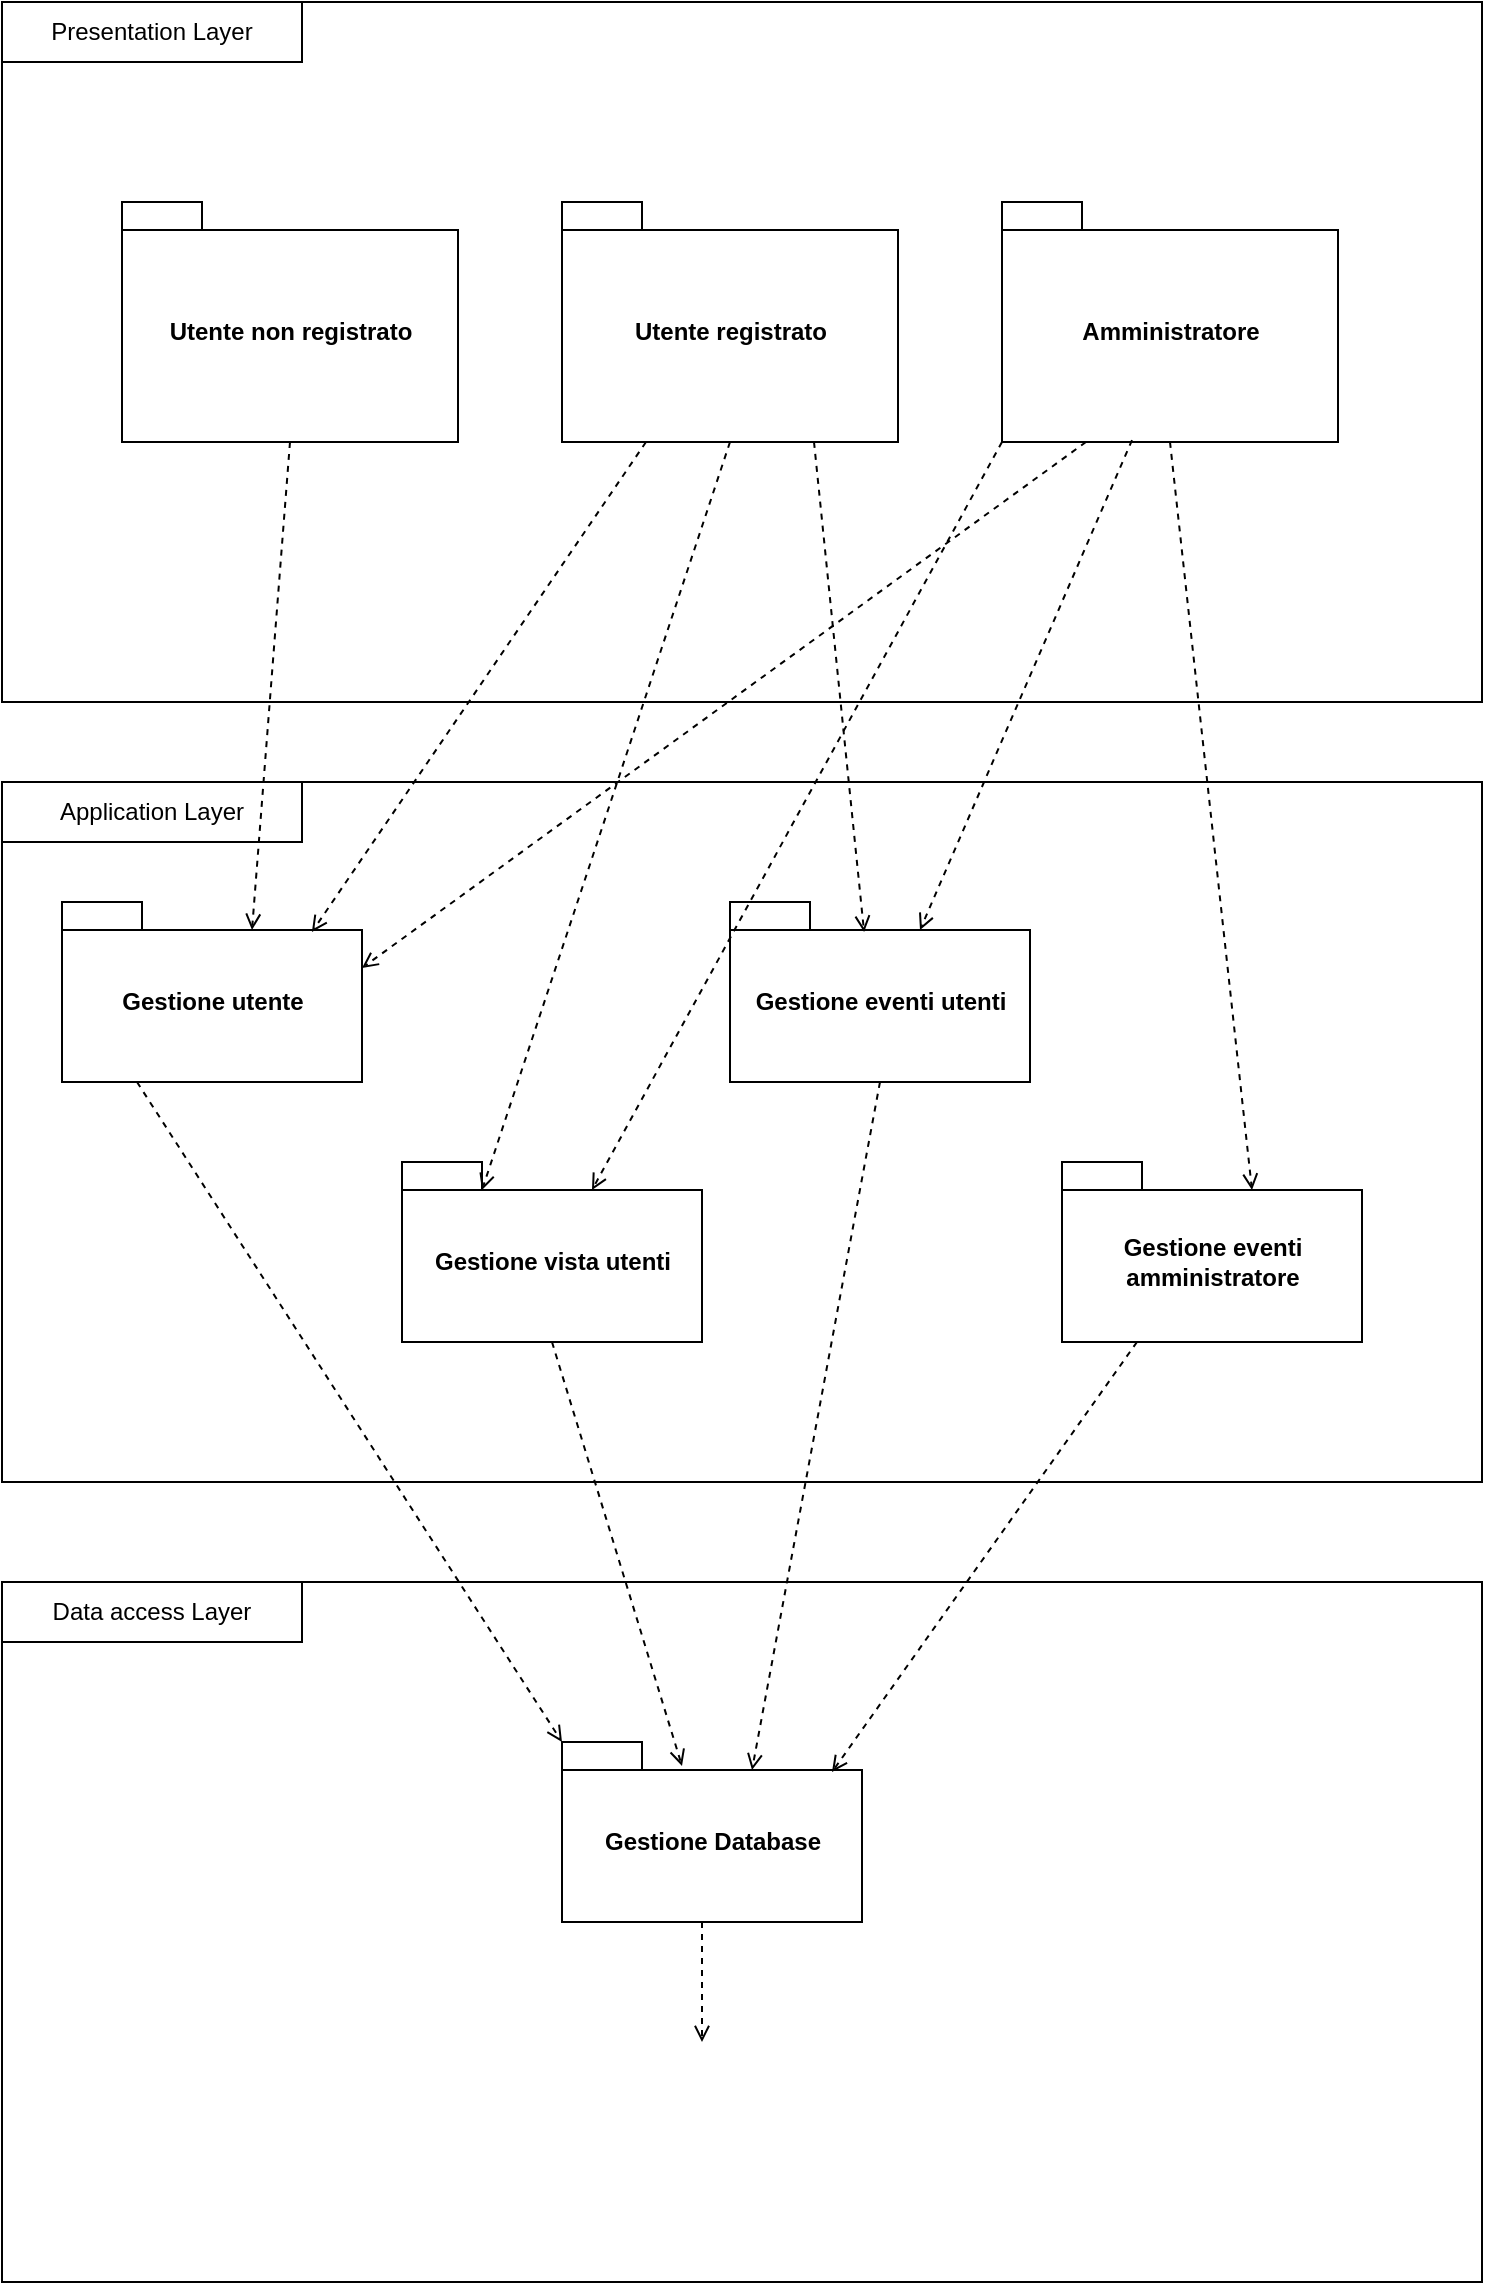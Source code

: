 <mxfile version="13.9.9" type="device"><diagram id="2bOtgWBLMwDfsu--Ifq_" name="Pagina-1"><mxGraphModel dx="946" dy="637" grid="1" gridSize="10" guides="1" tooltips="1" connect="1" arrows="1" fold="1" page="1" pageScale="1" pageWidth="827" pageHeight="1169" math="0" shadow="0"><root><mxCell id="0"/><mxCell id="1" parent="0"/><mxCell id="iXXm7eUMfLCrnOlwX4lA-1" value="" style="rounded=0;whiteSpace=wrap;html=1;" vertex="1" parent="1"><mxGeometry x="50" y="40" width="740" height="350" as="geometry"/></mxCell><mxCell id="iXXm7eUMfLCrnOlwX4lA-2" value="" style="rounded=0;whiteSpace=wrap;html=1;" vertex="1" parent="1"><mxGeometry x="50" y="430" width="740" height="350" as="geometry"/></mxCell><mxCell id="iXXm7eUMfLCrnOlwX4lA-3" value="" style="rounded=0;whiteSpace=wrap;html=1;" vertex="1" parent="1"><mxGeometry x="50" y="830" width="740" height="350" as="geometry"/></mxCell><mxCell id="iXXm7eUMfLCrnOlwX4lA-4" value="Presentation Layer" style="rounded=0;whiteSpace=wrap;html=1;" vertex="1" parent="1"><mxGeometry x="50" y="40" width="150" height="30" as="geometry"/></mxCell><mxCell id="iXXm7eUMfLCrnOlwX4lA-5" value="Application Layer" style="rounded=0;whiteSpace=wrap;html=1;" vertex="1" parent="1"><mxGeometry x="50" y="430" width="150" height="30" as="geometry"/></mxCell><mxCell id="iXXm7eUMfLCrnOlwX4lA-6" value="Data access Layer" style="rounded=0;whiteSpace=wrap;html=1;" vertex="1" parent="1"><mxGeometry x="50" y="830" width="150" height="30" as="geometry"/></mxCell><mxCell id="iXXm7eUMfLCrnOlwX4lA-7" value="Utente non registrato" style="shape=folder;fontStyle=1;spacingTop=10;tabWidth=40;tabHeight=14;tabPosition=left;html=1;" vertex="1" parent="1"><mxGeometry x="110" y="140" width="168" height="120" as="geometry"/></mxCell><mxCell id="iXXm7eUMfLCrnOlwX4lA-8" value="Utente registrato" style="shape=folder;fontStyle=1;spacingTop=10;tabWidth=40;tabHeight=14;tabPosition=left;html=1;" vertex="1" parent="1"><mxGeometry x="330" y="140" width="168" height="120" as="geometry"/></mxCell><mxCell id="iXXm7eUMfLCrnOlwX4lA-9" value="Amministratore" style="shape=folder;fontStyle=1;spacingTop=10;tabWidth=40;tabHeight=14;tabPosition=left;html=1;" vertex="1" parent="1"><mxGeometry x="550" y="140" width="168" height="120" as="geometry"/></mxCell><mxCell id="iXXm7eUMfLCrnOlwX4lA-10" value="Gestione utente" style="shape=folder;fontStyle=1;spacingTop=10;tabWidth=40;tabHeight=14;tabPosition=left;html=1;" vertex="1" parent="1"><mxGeometry x="80" y="490" width="150" height="90" as="geometry"/></mxCell><mxCell id="iXXm7eUMfLCrnOlwX4lA-11" value="Gestione vista utenti" style="shape=folder;fontStyle=1;spacingTop=10;tabWidth=40;tabHeight=14;tabPosition=left;html=1;" vertex="1" parent="1"><mxGeometry x="250" y="620" width="150" height="90" as="geometry"/></mxCell><mxCell id="iXXm7eUMfLCrnOlwX4lA-12" value="Gestione eventi utenti" style="shape=folder;fontStyle=1;spacingTop=10;tabWidth=40;tabHeight=14;tabPosition=left;html=1;" vertex="1" parent="1"><mxGeometry x="414" y="490" width="150" height="90" as="geometry"/></mxCell><mxCell id="iXXm7eUMfLCrnOlwX4lA-13" value="Gestione eventi&lt;br&gt;amministratore" style="shape=folder;fontStyle=1;spacingTop=10;tabWidth=40;tabHeight=14;tabPosition=left;html=1;" vertex="1" parent="1"><mxGeometry x="580" y="620" width="150" height="90" as="geometry"/></mxCell><mxCell id="iXXm7eUMfLCrnOlwX4lA-14" value="Gestione Database" style="shape=folder;fontStyle=1;spacingTop=10;tabWidth=40;tabHeight=14;tabPosition=left;html=1;" vertex="1" parent="1"><mxGeometry x="330" y="910" width="150" height="90" as="geometry"/></mxCell><mxCell id="iXXm7eUMfLCrnOlwX4lA-15" value="" style="endArrow=open;html=1;exitX=0.25;exitY=1;exitDx=0;exitDy=0;exitPerimeter=0;entryX=0;entryY=0;entryDx=0;entryDy=0;entryPerimeter=0;dashed=1;endFill=0;" edge="1" parent="1" source="iXXm7eUMfLCrnOlwX4lA-10" target="iXXm7eUMfLCrnOlwX4lA-14"><mxGeometry width="50" height="50" relative="1" as="geometry"><mxPoint x="390" y="820" as="sourcePoint"/><mxPoint x="440" y="770" as="targetPoint"/></mxGeometry></mxCell><mxCell id="iXXm7eUMfLCrnOlwX4lA-17" value="" style="endArrow=open;html=1;exitX=0.5;exitY=1;exitDx=0;exitDy=0;exitPerimeter=0;entryX=0.4;entryY=0.133;entryDx=0;entryDy=0;entryPerimeter=0;dashed=1;endFill=0;" edge="1" parent="1" source="iXXm7eUMfLCrnOlwX4lA-11" target="iXXm7eUMfLCrnOlwX4lA-14"><mxGeometry width="50" height="50" relative="1" as="geometry"><mxPoint x="127.5" y="590" as="sourcePoint"/><mxPoint x="340" y="920" as="targetPoint"/></mxGeometry></mxCell><mxCell id="iXXm7eUMfLCrnOlwX4lA-18" value="" style="endArrow=open;html=1;exitX=0.5;exitY=1;exitDx=0;exitDy=0;exitPerimeter=0;entryX=0;entryY=0;entryDx=95;entryDy=14;entryPerimeter=0;dashed=1;endFill=0;" edge="1" parent="1" source="iXXm7eUMfLCrnOlwX4lA-12" target="iXXm7eUMfLCrnOlwX4lA-14"><mxGeometry width="50" height="50" relative="1" as="geometry"><mxPoint x="137.5" y="600" as="sourcePoint"/><mxPoint x="350" y="930" as="targetPoint"/></mxGeometry></mxCell><mxCell id="iXXm7eUMfLCrnOlwX4lA-19" value="" style="endArrow=open;html=1;exitX=0.25;exitY=1;exitDx=0;exitDy=0;exitPerimeter=0;entryX=0.9;entryY=0.167;entryDx=0;entryDy=0;entryPerimeter=0;dashed=1;endFill=0;" edge="1" parent="1" source="iXXm7eUMfLCrnOlwX4lA-13" target="iXXm7eUMfLCrnOlwX4lA-14"><mxGeometry width="50" height="50" relative="1" as="geometry"><mxPoint x="147.5" y="610" as="sourcePoint"/><mxPoint x="360" y="940" as="targetPoint"/></mxGeometry></mxCell><mxCell id="iXXm7eUMfLCrnOlwX4lA-20" value="" style="endArrow=open;html=1;dashed=1;endFill=0;" edge="1" parent="1"><mxGeometry width="50" height="50" relative="1" as="geometry"><mxPoint x="400" y="1000" as="sourcePoint"/><mxPoint x="400" y="1060" as="targetPoint"/></mxGeometry></mxCell><mxCell id="iXXm7eUMfLCrnOlwX4lA-21" value="" style="endArrow=open;html=1;dashed=1;exitX=0.5;exitY=1;exitDx=0;exitDy=0;exitPerimeter=0;entryX=0;entryY=0;entryDx=95;entryDy=14;entryPerimeter=0;endFill=0;" edge="1" parent="1" source="iXXm7eUMfLCrnOlwX4lA-9" target="iXXm7eUMfLCrnOlwX4lA-13"><mxGeometry width="50" height="50" relative="1" as="geometry"><mxPoint x="380" y="490" as="sourcePoint"/><mxPoint x="430" y="440" as="targetPoint"/></mxGeometry></mxCell><mxCell id="iXXm7eUMfLCrnOlwX4lA-24" value="" style="endArrow=open;html=1;entryX=0;entryY=0;entryDx=95;entryDy=14;entryPerimeter=0;dashed=1;endFill=0;exitX=0.5;exitY=1;exitDx=0;exitDy=0;exitPerimeter=0;" edge="1" parent="1" source="iXXm7eUMfLCrnOlwX4lA-7" target="iXXm7eUMfLCrnOlwX4lA-10"><mxGeometry width="50" height="50" relative="1" as="geometry"><mxPoint x="250" y="400" as="sourcePoint"/><mxPoint x="390" y="970" as="targetPoint"/></mxGeometry></mxCell><mxCell id="iXXm7eUMfLCrnOlwX4lA-25" value="" style="endArrow=open;html=1;exitX=0.25;exitY=1;exitDx=0;exitDy=0;exitPerimeter=0;dashed=1;endFill=0;entryX=0.833;entryY=0.167;entryDx=0;entryDy=0;entryPerimeter=0;" edge="1" parent="1" source="iXXm7eUMfLCrnOlwX4lA-8" target="iXXm7eUMfLCrnOlwX4lA-10"><mxGeometry width="50" height="50" relative="1" as="geometry"><mxPoint x="187.5" y="650" as="sourcePoint"/><mxPoint x="400" y="980" as="targetPoint"/></mxGeometry></mxCell><mxCell id="iXXm7eUMfLCrnOlwX4lA-26" value="" style="endArrow=open;html=1;exitX=0.25;exitY=1;exitDx=0;exitDy=0;exitPerimeter=0;entryX=0;entryY=0;entryDx=150;entryDy=33;entryPerimeter=0;dashed=1;endFill=0;" edge="1" parent="1" source="iXXm7eUMfLCrnOlwX4lA-9" target="iXXm7eUMfLCrnOlwX4lA-10"><mxGeometry width="50" height="50" relative="1" as="geometry"><mxPoint x="197.5" y="660" as="sourcePoint"/><mxPoint x="410" y="990" as="targetPoint"/></mxGeometry></mxCell><mxCell id="iXXm7eUMfLCrnOlwX4lA-27" value="" style="endArrow=open;html=1;exitX=0.5;exitY=1;exitDx=0;exitDy=0;exitPerimeter=0;dashed=1;endFill=0;entryX=0;entryY=0;entryDx=40;entryDy=14;entryPerimeter=0;" edge="1" parent="1" source="iXXm7eUMfLCrnOlwX4lA-8" target="iXXm7eUMfLCrnOlwX4lA-11"><mxGeometry width="50" height="50" relative="1" as="geometry"><mxPoint x="382" y="270" as="sourcePoint"/><mxPoint x="214.95" y="515.03" as="targetPoint"/></mxGeometry></mxCell><mxCell id="iXXm7eUMfLCrnOlwX4lA-28" value="" style="endArrow=open;html=1;dashed=1;exitX=0;exitY=0;exitDx=0;exitDy=120;exitPerimeter=0;entryX=0;entryY=0;entryDx=95;entryDy=14;entryPerimeter=0;endFill=0;" edge="1" parent="1" source="iXXm7eUMfLCrnOlwX4lA-9" target="iXXm7eUMfLCrnOlwX4lA-11"><mxGeometry width="50" height="50" relative="1" as="geometry"><mxPoint x="360" y="450" as="sourcePoint"/><mxPoint x="410" y="400" as="targetPoint"/></mxGeometry></mxCell><mxCell id="iXXm7eUMfLCrnOlwX4lA-29" value="" style="endArrow=open;html=1;exitX=0.387;exitY=0.992;exitDx=0;exitDy=0;exitPerimeter=0;dashed=1;endFill=0;entryX=0;entryY=0;entryDx=95;entryDy=14;entryPerimeter=0;" edge="1" parent="1" source="iXXm7eUMfLCrnOlwX4lA-9" target="iXXm7eUMfLCrnOlwX4lA-12"><mxGeometry width="50" height="50" relative="1" as="geometry"><mxPoint x="392" y="280" as="sourcePoint"/><mxPoint x="224.95" y="525.03" as="targetPoint"/></mxGeometry></mxCell><mxCell id="iXXm7eUMfLCrnOlwX4lA-30" value="" style="endArrow=open;html=1;exitX=0.75;exitY=1;exitDx=0;exitDy=0;exitPerimeter=0;dashed=1;endFill=0;entryX=0.447;entryY=0.167;entryDx=0;entryDy=0;entryPerimeter=0;" edge="1" parent="1" source="iXXm7eUMfLCrnOlwX4lA-8" target="iXXm7eUMfLCrnOlwX4lA-12"><mxGeometry width="50" height="50" relative="1" as="geometry"><mxPoint x="402" y="290" as="sourcePoint"/><mxPoint x="234.95" y="535.03" as="targetPoint"/></mxGeometry></mxCell></root></mxGraphModel></diagram></mxfile>